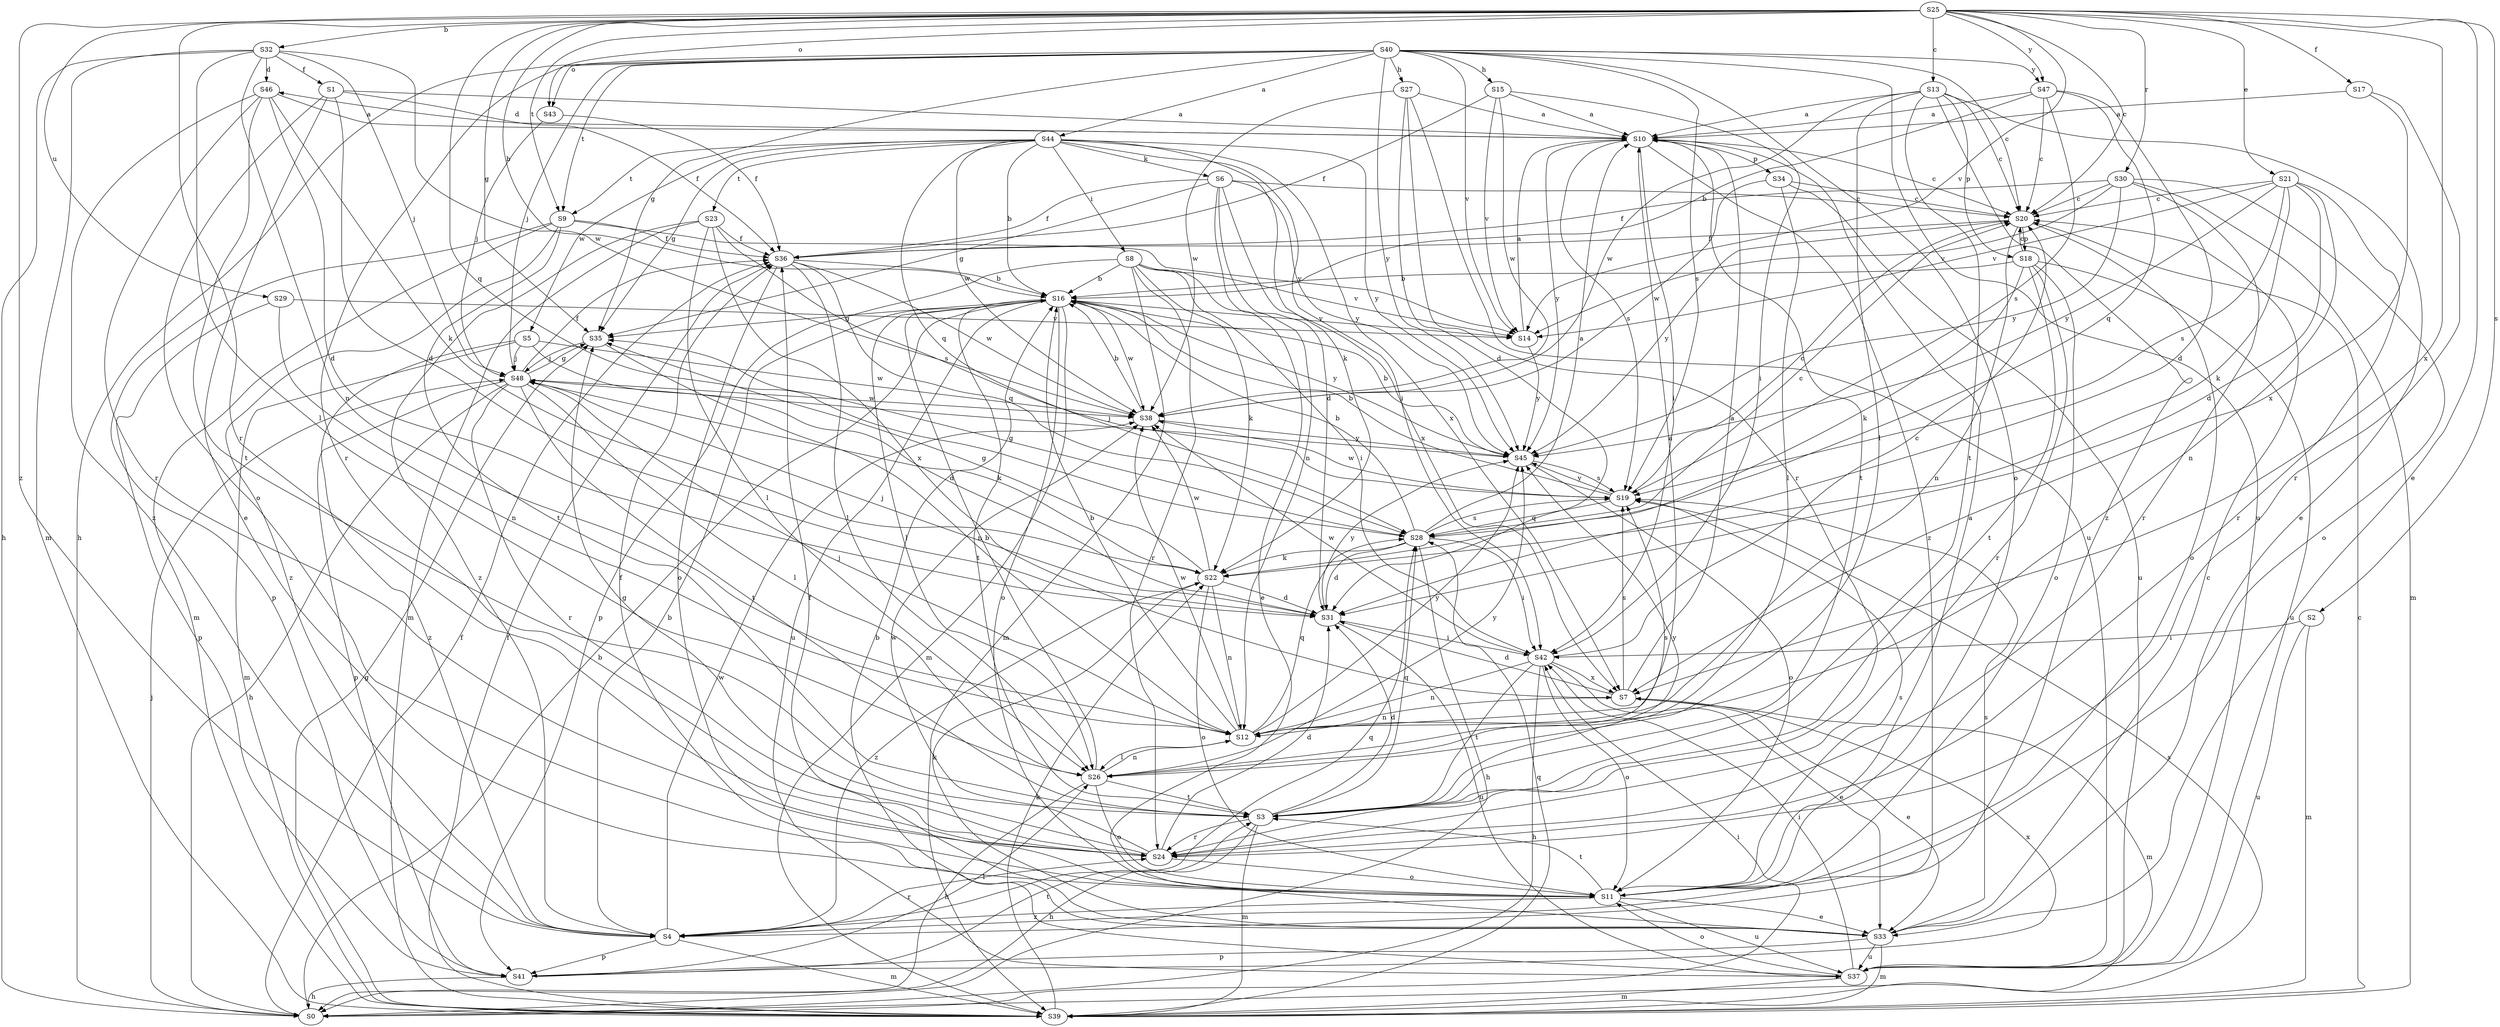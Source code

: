 strict digraph  {
S25;
S40;
S44;
S10;
S32;
S16;
S13;
S20;
S46;
S31;
S21;
S33;
S17;
S1;
S36;
S35;
S15;
S27;
S0;
S8;
S42;
S48;
S6;
S22;
S26;
S39;
S12;
S43;
S11;
S34;
S18;
S41;
S28;
S30;
S24;
S2;
S19;
S9;
S23;
S3;
S29;
S37;
S14;
S5;
S38;
S7;
S47;
S45;
S4;
S25 -> S32  [label=b];
S25 -> S16  [label=b];
S25 -> S13  [label=c];
S25 -> S20  [label=c];
S25 -> S21  [label=e];
S25 -> S33  [label=e];
S25 -> S17  [label=f];
S25 -> S35  [label=g];
S25 -> S43  [label=o];
S25 -> S28  [label=q];
S25 -> S30  [label=r];
S25 -> S24  [label=r];
S25 -> S2  [label=s];
S25 -> S9  [label=t];
S25 -> S29  [label=u];
S25 -> S14  [label=v];
S25 -> S7  [label=x];
S25 -> S47  [label=y];
S25 -> S4  [label=z];
S40 -> S44  [label=a];
S40 -> S20  [label=c];
S40 -> S35  [label=g];
S40 -> S15  [label=h];
S40 -> S27  [label=h];
S40 -> S0  [label=h];
S40 -> S48  [label=j];
S40 -> S43  [label=o];
S40 -> S11  [label=o];
S40 -> S24  [label=r];
S40 -> S19  [label=s];
S40 -> S9  [label=t];
S40 -> S37  [label=u];
S40 -> S14  [label=v];
S40 -> S47  [label=y];
S40 -> S45  [label=y];
S44 -> S16  [label=b];
S44 -> S35  [label=g];
S44 -> S8  [label=i];
S44 -> S42  [label=i];
S44 -> S6  [label=k];
S44 -> S22  [label=k];
S44 -> S28  [label=q];
S44 -> S9  [label=t];
S44 -> S23  [label=t];
S44 -> S5  [label=w];
S44 -> S38  [label=w];
S44 -> S7  [label=x];
S44 -> S45  [label=y];
S10 -> S20  [label=c];
S10 -> S46  [label=d];
S10 -> S42  [label=i];
S10 -> S34  [label=p];
S10 -> S19  [label=s];
S10 -> S3  [label=t];
S10 -> S45  [label=y];
S10 -> S4  [label=z];
S32 -> S46  [label=d];
S32 -> S1  [label=f];
S32 -> S0  [label=h];
S32 -> S48  [label=j];
S32 -> S26  [label=l];
S32 -> S39  [label=m];
S32 -> S12  [label=n];
S32 -> S38  [label=w];
S16 -> S35  [label=g];
S16 -> S26  [label=l];
S16 -> S39  [label=m];
S16 -> S11  [label=o];
S16 -> S3  [label=t];
S16 -> S37  [label=u];
S16 -> S14  [label=v];
S16 -> S38  [label=w];
S16 -> S45  [label=y];
S13 -> S10  [label=a];
S13 -> S20  [label=c];
S13 -> S33  [label=e];
S13 -> S26  [label=l];
S13 -> S18  [label=p];
S13 -> S3  [label=t];
S13 -> S38  [label=w];
S13 -> S4  [label=z];
S20 -> S36  [label=f];
S20 -> S12  [label=n];
S20 -> S11  [label=o];
S20 -> S18  [label=p];
S20 -> S45  [label=y];
S46 -> S10  [label=a];
S46 -> S31  [label=d];
S46 -> S22  [label=k];
S46 -> S24  [label=r];
S46 -> S3  [label=t];
S46 -> S4  [label=z];
S31 -> S42  [label=i];
S31 -> S48  [label=j];
S31 -> S37  [label=u];
S31 -> S45  [label=y];
S21 -> S20  [label=c];
S21 -> S31  [label=d];
S21 -> S22  [label=k];
S21 -> S12  [label=n];
S21 -> S24  [label=r];
S21 -> S19  [label=s];
S21 -> S14  [label=v];
S21 -> S45  [label=y];
S33 -> S20  [label=c];
S33 -> S36  [label=f];
S33 -> S22  [label=k];
S33 -> S39  [label=m];
S33 -> S41  [label=p];
S33 -> S19  [label=s];
S33 -> S37  [label=u];
S17 -> S10  [label=a];
S17 -> S24  [label=r];
S17 -> S7  [label=x];
S1 -> S10  [label=a];
S1 -> S31  [label=d];
S1 -> S33  [label=e];
S1 -> S36  [label=f];
S1 -> S11  [label=o];
S36 -> S16  [label=b];
S36 -> S26  [label=l];
S36 -> S11  [label=o];
S36 -> S28  [label=q];
S36 -> S38  [label=w];
S35 -> S48  [label=j];
S35 -> S12  [label=n];
S15 -> S10  [label=a];
S15 -> S36  [label=f];
S15 -> S42  [label=i];
S15 -> S14  [label=v];
S15 -> S38  [label=w];
S27 -> S10  [label=a];
S27 -> S31  [label=d];
S27 -> S24  [label=r];
S27 -> S37  [label=u];
S27 -> S38  [label=w];
S0 -> S16  [label=b];
S0 -> S36  [label=f];
S0 -> S42  [label=i];
S0 -> S48  [label=j];
S0 -> S19  [label=s];
S8 -> S16  [label=b];
S8 -> S33  [label=e];
S8 -> S42  [label=i];
S8 -> S22  [label=k];
S8 -> S39  [label=m];
S8 -> S41  [label=p];
S8 -> S24  [label=r];
S8 -> S14  [label=v];
S42 -> S20  [label=c];
S42 -> S33  [label=e];
S42 -> S0  [label=h];
S42 -> S12  [label=n];
S42 -> S11  [label=o];
S42 -> S3  [label=t];
S42 -> S38  [label=w];
S42 -> S7  [label=x];
S48 -> S36  [label=f];
S48 -> S35  [label=g];
S48 -> S0  [label=h];
S48 -> S22  [label=k];
S48 -> S26  [label=l];
S48 -> S41  [label=p];
S48 -> S24  [label=r];
S48 -> S3  [label=t];
S48 -> S38  [label=w];
S6 -> S20  [label=c];
S6 -> S31  [label=d];
S6 -> S36  [label=f];
S6 -> S35  [label=g];
S6 -> S12  [label=n];
S6 -> S7  [label=x];
S6 -> S45  [label=y];
S22 -> S31  [label=d];
S22 -> S35  [label=g];
S22 -> S12  [label=n];
S22 -> S11  [label=o];
S22 -> S38  [label=w];
S22 -> S4  [label=z];
S26 -> S16  [label=b];
S26 -> S0  [label=h];
S26 -> S12  [label=n];
S26 -> S11  [label=o];
S26 -> S19  [label=s];
S26 -> S3  [label=t];
S26 -> S45  [label=y];
S39 -> S20  [label=c];
S39 -> S36  [label=f];
S39 -> S35  [label=g];
S39 -> S22  [label=k];
S39 -> S28  [label=q];
S12 -> S10  [label=a];
S12 -> S16  [label=b];
S12 -> S48  [label=j];
S12 -> S26  [label=l];
S12 -> S28  [label=q];
S12 -> S38  [label=w];
S12 -> S45  [label=y];
S43 -> S36  [label=f];
S43 -> S48  [label=j];
S11 -> S10  [label=a];
S11 -> S33  [label=e];
S11 -> S36  [label=f];
S11 -> S19  [label=s];
S11 -> S3  [label=t];
S11 -> S37  [label=u];
S11 -> S4  [label=z];
S34 -> S20  [label=c];
S34 -> S26  [label=l];
S34 -> S37  [label=u];
S34 -> S38  [label=w];
S18 -> S16  [label=b];
S18 -> S20  [label=c];
S18 -> S22  [label=k];
S18 -> S11  [label=o];
S18 -> S24  [label=r];
S18 -> S3  [label=t];
S18 -> S37  [label=u];
S41 -> S0  [label=h];
S41 -> S26  [label=l];
S41 -> S3  [label=t];
S41 -> S7  [label=x];
S28 -> S10  [label=a];
S28 -> S16  [label=b];
S28 -> S20  [label=c];
S28 -> S31  [label=d];
S28 -> S35  [label=g];
S28 -> S0  [label=h];
S28 -> S42  [label=i];
S28 -> S22  [label=k];
S28 -> S19  [label=s];
S30 -> S20  [label=c];
S30 -> S36  [label=f];
S30 -> S39  [label=m];
S30 -> S11  [label=o];
S30 -> S24  [label=r];
S30 -> S14  [label=v];
S30 -> S45  [label=y];
S24 -> S31  [label=d];
S24 -> S35  [label=g];
S24 -> S11  [label=o];
S24 -> S38  [label=w];
S2 -> S42  [label=i];
S2 -> S39  [label=m];
S2 -> S37  [label=u];
S19 -> S16  [label=b];
S19 -> S20  [label=c];
S19 -> S28  [label=q];
S19 -> S38  [label=w];
S19 -> S45  [label=y];
S9 -> S36  [label=f];
S9 -> S39  [label=m];
S9 -> S41  [label=p];
S9 -> S3  [label=t];
S9 -> S14  [label=v];
S9 -> S4  [label=z];
S23 -> S36  [label=f];
S23 -> S26  [label=l];
S23 -> S39  [label=m];
S23 -> S19  [label=s];
S23 -> S7  [label=x];
S23 -> S4  [label=z];
S3 -> S31  [label=d];
S3 -> S0  [label=h];
S3 -> S39  [label=m];
S3 -> S28  [label=q];
S3 -> S24  [label=r];
S3 -> S45  [label=y];
S29 -> S12  [label=n];
S29 -> S41  [label=p];
S29 -> S14  [label=v];
S37 -> S16  [label=b];
S37 -> S42  [label=i];
S37 -> S39  [label=m];
S37 -> S11  [label=o];
S14 -> S10  [label=a];
S14 -> S45  [label=y];
S5 -> S31  [label=d];
S5 -> S48  [label=j];
S5 -> S39  [label=m];
S5 -> S38  [label=w];
S5 -> S4  [label=z];
S38 -> S16  [label=b];
S38 -> S45  [label=y];
S7 -> S10  [label=a];
S7 -> S31  [label=d];
S7 -> S33  [label=e];
S7 -> S39  [label=m];
S7 -> S12  [label=n];
S7 -> S19  [label=s];
S47 -> S10  [label=a];
S47 -> S16  [label=b];
S47 -> S20  [label=c];
S47 -> S31  [label=d];
S47 -> S28  [label=q];
S47 -> S19  [label=s];
S45 -> S16  [label=b];
S45 -> S48  [label=j];
S45 -> S11  [label=o];
S45 -> S19  [label=s];
S4 -> S16  [label=b];
S4 -> S39  [label=m];
S4 -> S41  [label=p];
S4 -> S28  [label=q];
S4 -> S24  [label=r];
S4 -> S38  [label=w];
}
